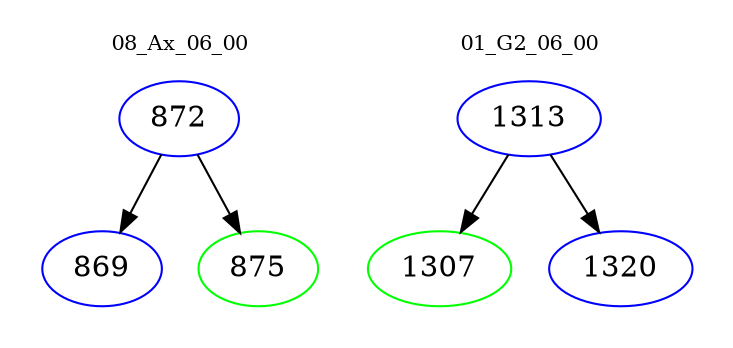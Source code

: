 digraph{
subgraph cluster_0 {
color = white
label = "08_Ax_06_00";
fontsize=10;
T0_872 [label="872", color="blue"]
T0_872 -> T0_869 [color="black"]
T0_869 [label="869", color="blue"]
T0_872 -> T0_875 [color="black"]
T0_875 [label="875", color="green"]
}
subgraph cluster_1 {
color = white
label = "01_G2_06_00";
fontsize=10;
T1_1313 [label="1313", color="blue"]
T1_1313 -> T1_1307 [color="black"]
T1_1307 [label="1307", color="green"]
T1_1313 -> T1_1320 [color="black"]
T1_1320 [label="1320", color="blue"]
}
}
